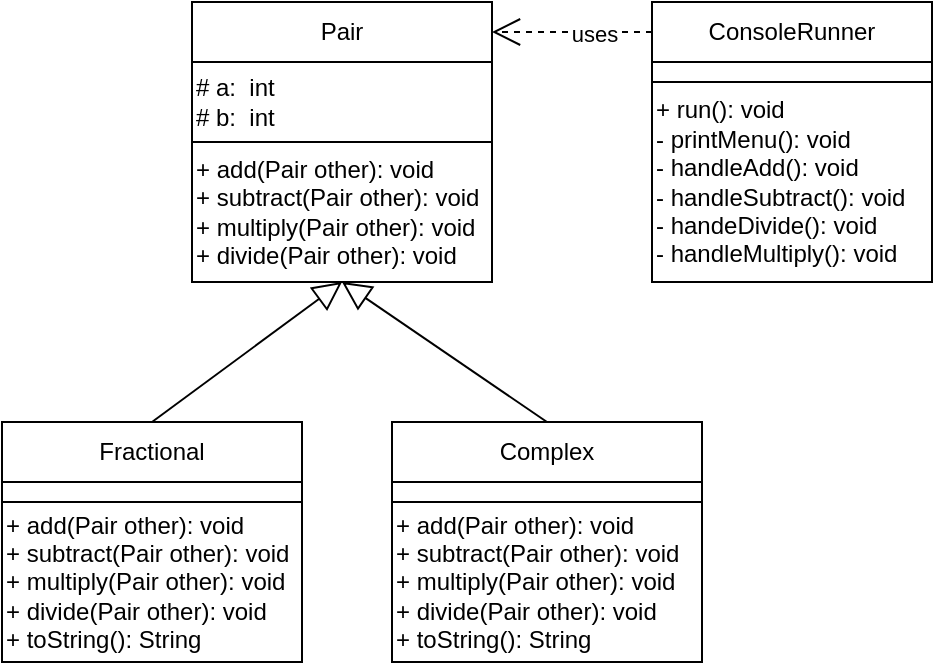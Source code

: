 <mxfile>
    <diagram id="3Ho1fwFGHz85iRvlV2VN" name="Page-1">
        <mxGraphModel dx="570" dy="417" grid="1" gridSize="10" guides="1" tooltips="1" connect="1" arrows="1" fold="1" page="1" pageScale="1" pageWidth="850" pageHeight="1100" math="0" shadow="0">
            <root>
                <mxCell id="0"/>
                <mxCell id="1" parent="0"/>
                <mxCell id="2" value="Pair" style="rounded=0;whiteSpace=wrap;html=1;" vertex="1" parent="1">
                    <mxGeometry x="260" y="90" width="150" height="30" as="geometry"/>
                </mxCell>
                <mxCell id="3" value="# a:&lt;span style=&quot;white-space: pre;&quot;&gt;&#9;&lt;/span&gt;int&lt;br&gt;# b:&lt;span style=&quot;white-space: pre;&quot;&gt;&#9;&lt;/span&gt;int" style="rounded=0;whiteSpace=wrap;html=1;align=left;" vertex="1" parent="1">
                    <mxGeometry x="260" y="120" width="150" height="40" as="geometry"/>
                </mxCell>
                <mxCell id="5" value="+ add(Pair other): void&lt;br&gt;+ subtract(Pair other): void&lt;br&gt;+ multiply(Pair other): void&lt;br&gt;+ divide(Pair other): void" style="rounded=0;whiteSpace=wrap;html=1;align=left;" vertex="1" parent="1">
                    <mxGeometry x="260" y="160" width="150" height="70" as="geometry"/>
                </mxCell>
                <mxCell id="12" style="edgeStyle=none;html=1;exitX=0.5;exitY=0;exitDx=0;exitDy=0;entryX=0.5;entryY=1;entryDx=0;entryDy=0;endArrow=block;endFill=0;endSize=12;rounded=1;" edge="1" parent="1" source="6" target="5">
                    <mxGeometry relative="1" as="geometry"/>
                </mxCell>
                <mxCell id="6" value="Fractional" style="rounded=0;whiteSpace=wrap;html=1;" vertex="1" parent="1">
                    <mxGeometry x="165" y="300" width="150" height="30" as="geometry"/>
                </mxCell>
                <mxCell id="13" style="edgeStyle=none;html=1;exitX=0.5;exitY=0;exitDx=0;exitDy=0;entryX=0.5;entryY=1;entryDx=0;entryDy=0;endArrow=block;endFill=0;endSize=12;" edge="1" parent="1" source="7" target="5">
                    <mxGeometry relative="1" as="geometry"/>
                </mxCell>
                <mxCell id="7" value="Complex" style="rounded=0;whiteSpace=wrap;html=1;" vertex="1" parent="1">
                    <mxGeometry x="360" y="300" width="155" height="30" as="geometry"/>
                </mxCell>
                <mxCell id="8" value="" style="rounded=0;whiteSpace=wrap;html=1;" vertex="1" parent="1">
                    <mxGeometry x="165" y="330" width="150" height="10" as="geometry"/>
                </mxCell>
                <mxCell id="9" value="&lt;span style=&quot;&quot;&gt;+ add(Pair other): void&lt;/span&gt;&lt;br style=&quot;border-color: var(--border-color);&quot;&gt;&lt;span style=&quot;&quot;&gt;+ subtract(Pair other): void&lt;/span&gt;&lt;br style=&quot;border-color: var(--border-color);&quot;&gt;&lt;span style=&quot;&quot;&gt;+ multiply(Pair other): void&lt;/span&gt;&lt;br style=&quot;border-color: var(--border-color);&quot;&gt;&lt;span style=&quot;&quot;&gt;+ divide(Pair other): void&lt;br&gt;+ toString(): String&lt;br&gt;&lt;/span&gt;" style="rounded=0;whiteSpace=wrap;html=1;align=left;" vertex="1" parent="1">
                    <mxGeometry x="165" y="340" width="150" height="80" as="geometry"/>
                </mxCell>
                <mxCell id="10" value="" style="rounded=0;whiteSpace=wrap;html=1;" vertex="1" parent="1">
                    <mxGeometry x="360" y="330" width="155" height="10" as="geometry"/>
                </mxCell>
                <mxCell id="11" value="&lt;span style=&quot;&quot;&gt;+ add(Pair other): void&lt;/span&gt;&lt;br style=&quot;border-color: var(--border-color);&quot;&gt;&lt;span style=&quot;&quot;&gt;+ subtract(Pair other): void&lt;/span&gt;&lt;br style=&quot;border-color: var(--border-color);&quot;&gt;&lt;span style=&quot;&quot;&gt;+ multiply(Pair other): void&lt;/span&gt;&lt;br style=&quot;border-color: var(--border-color);&quot;&gt;&lt;span style=&quot;&quot;&gt;+ divide(Pair other): void&lt;br&gt;&lt;/span&gt;+ toString(): String&lt;span style=&quot;&quot;&gt;&lt;br&gt;&lt;/span&gt;" style="rounded=0;whiteSpace=wrap;html=1;align=left;" vertex="1" parent="1">
                    <mxGeometry x="360" y="340" width="155" height="80" as="geometry"/>
                </mxCell>
                <mxCell id="18" style="edgeStyle=none;rounded=1;html=1;exitX=0;exitY=0.5;exitDx=0;exitDy=0;entryX=1;entryY=0.5;entryDx=0;entryDy=0;endArrow=open;endFill=0;endSize=12;dashed=1;" edge="1" parent="1" source="14" target="2">
                    <mxGeometry relative="1" as="geometry"/>
                </mxCell>
                <mxCell id="19" value="uses" style="edgeLabel;html=1;align=center;verticalAlign=middle;resizable=0;points=[];" vertex="1" connectable="0" parent="18">
                    <mxGeometry x="-0.261" y="1" relative="1" as="geometry">
                        <mxPoint as="offset"/>
                    </mxGeometry>
                </mxCell>
                <mxCell id="14" value="ConsoleRunner" style="rounded=0;whiteSpace=wrap;html=1;" vertex="1" parent="1">
                    <mxGeometry x="490" y="90" width="140" height="30" as="geometry"/>
                </mxCell>
                <mxCell id="15" value="" style="rounded=0;whiteSpace=wrap;html=1;" vertex="1" parent="1">
                    <mxGeometry x="490" y="120" width="140" height="10" as="geometry"/>
                </mxCell>
                <mxCell id="16" value="+ run(): void&lt;br&gt;- printMenu(): void&lt;br&gt;- handleAdd(): void&lt;br&gt;- handleSubtract(): void&lt;br&gt;- handeDivide(): void&lt;br&gt;- handleMultiply(): void" style="rounded=0;whiteSpace=wrap;html=1;align=left;" vertex="1" parent="1">
                    <mxGeometry x="490" y="130" width="140" height="100" as="geometry"/>
                </mxCell>
            </root>
        </mxGraphModel>
    </diagram>
</mxfile>